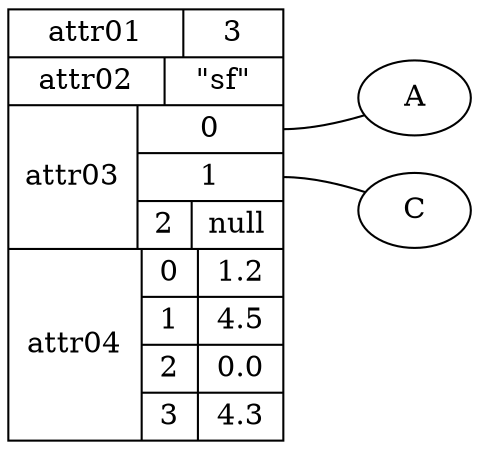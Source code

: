 graph "simpleGraph01" {
    graph ["rankdir"="LR"]

    "A" ["label"="A"]

    "B" [shape="record","label"="{attr01|3}|{attr02|\"sf\"}|{attr03|{<port01>0|<port02>1|{2|null}}}|{attr04|{{0|1.2}|{1|4.5}|{2|0.0}|{3|4.3}}}","style"="filled","fillcolor"="white"];


    "B":"port01" -- "A"
    "B":"port02" -- "C"
}
